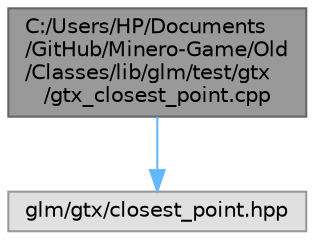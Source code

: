 digraph "C:/Users/HP/Documents/GitHub/Minero-Game/Old/Classes/lib/glm/test/gtx/gtx_closest_point.cpp"
{
 // LATEX_PDF_SIZE
  bgcolor="transparent";
  edge [fontname=Helvetica,fontsize=10,labelfontname=Helvetica,labelfontsize=10];
  node [fontname=Helvetica,fontsize=10,shape=box,height=0.2,width=0.4];
  Node1 [id="Node000001",label="C:/Users/HP/Documents\l/GitHub/Minero-Game/Old\l/Classes/lib/glm/test/gtx\l/gtx_closest_point.cpp",height=0.2,width=0.4,color="gray40", fillcolor="grey60", style="filled", fontcolor="black",tooltip=" "];
  Node1 -> Node2 [id="edge2_Node000001_Node000002",color="steelblue1",style="solid",tooltip=" "];
  Node2 [id="Node000002",label="glm/gtx/closest_point.hpp",height=0.2,width=0.4,color="grey60", fillcolor="#E0E0E0", style="filled",tooltip=" "];
}
